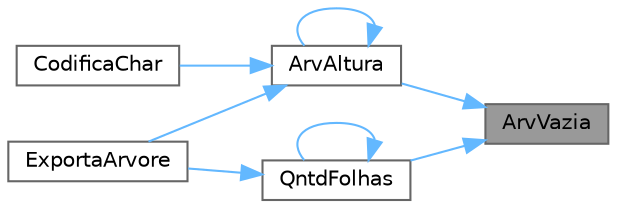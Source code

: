 digraph "ArvVazia"
{
 // LATEX_PDF_SIZE
  bgcolor="transparent";
  edge [fontname=Helvetica,fontsize=10,labelfontname=Helvetica,labelfontsize=10];
  node [fontname=Helvetica,fontsize=10,shape=box,height=0.2,width=0.4];
  rankdir="RL";
  Node1 [label="ArvVazia",height=0.2,width=0.4,color="gray40", fillcolor="grey60", style="filled", fontcolor="black",tooltip="Função que retorna 1 se a árvore está vazia."];
  Node1 -> Node2 [dir="back",color="steelblue1",style="solid"];
  Node2 [label="ArvAltura",height=0.2,width=0.4,color="grey40", fillcolor="white", style="filled",URL="$_arvore_8c.html#a8990d4e09c7a03d1e586f756e48ded81",tooltip="Retorna altura da arvore a."];
  Node2 -> Node2 [dir="back",color="steelblue1",style="solid"];
  Node2 -> Node3 [dir="back",color="steelblue1",style="solid"];
  Node3 [label="CodificaChar",height=0.2,width=0.4,color="grey40", fillcolor="white", style="filled",URL="$_arvore_8c.html#a7a7b30394ce1cb20cb9c3c044d267f28",tooltip="Retorna o codigo referente ao caractere dado, na codificacao da arvore fornecida."];
  Node2 -> Node4 [dir="back",color="steelblue1",style="solid"];
  Node4 [label="ExportaArvore",height=0.2,width=0.4,color="grey40", fillcolor="white", style="filled",URL="$_arvore_8c.html#ad9dbcc1eff0144c00dd5fa224684232f",tooltip="Retorna o bitmap referente a arvore de codificacao seguindo a travessia de pre-ordem e bit de identif..."];
  Node1 -> Node5 [dir="back",color="steelblue1",style="solid"];
  Node5 [label="QntdFolhas",height=0.2,width=0.4,color="grey40", fillcolor="white", style="filled",URL="$_arvore_8c.html#a55bfb2f6fc17e62c97e93553709419e5",tooltip="Retorna a quantidade de folhas de certa árvore."];
  Node5 -> Node4 [dir="back",color="steelblue1",style="solid"];
  Node5 -> Node5 [dir="back",color="steelblue1",style="solid"];
}

